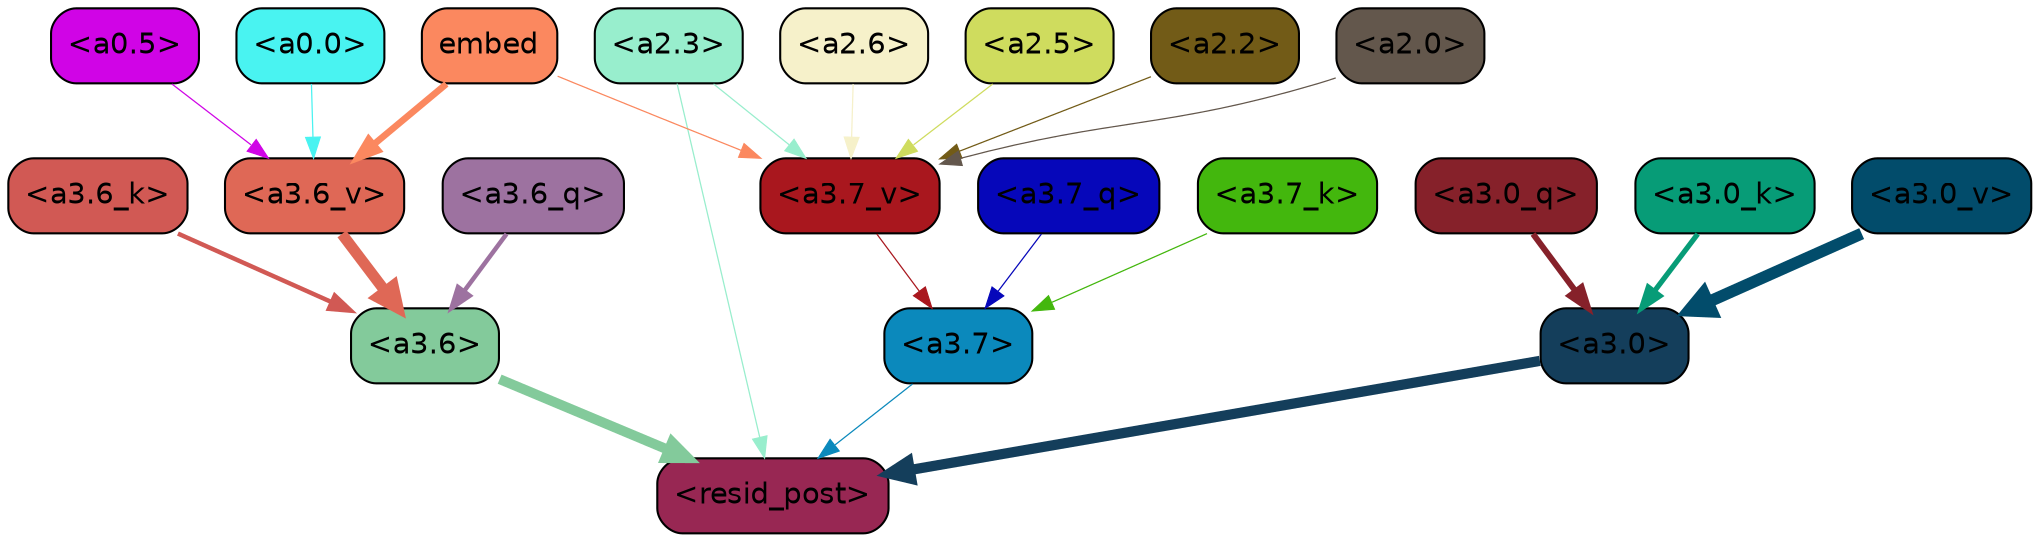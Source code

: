 strict digraph "" {
	graph [bgcolor=transparent,
		layout=dot,
		overlap=false,
		splines=true
	];
	"<a3.7>"	[color=black,
		fillcolor="#0b89bc",
		fontname=Helvetica,
		shape=box,
		style="filled, rounded"];
	"<resid_post>"	[color=black,
		fillcolor="#982753",
		fontname=Helvetica,
		shape=box,
		style="filled, rounded"];
	"<a3.7>" -> "<resid_post>"	[color="#0b89bc",
		penwidth=0.6];
	"<a3.6>"	[color=black,
		fillcolor="#83ca9b",
		fontname=Helvetica,
		shape=box,
		style="filled, rounded"];
	"<a3.6>" -> "<resid_post>"	[color="#83ca9b",
		penwidth=4.751592040061951];
	"<a3.0>"	[color=black,
		fillcolor="#143e5b",
		fontname=Helvetica,
		shape=box,
		style="filled, rounded"];
	"<a3.0>" -> "<resid_post>"	[color="#143e5b",
		penwidth=4.904066681861877];
	"<a2.3>"	[color=black,
		fillcolor="#98eecd",
		fontname=Helvetica,
		shape=box,
		style="filled, rounded"];
	"<a2.3>" -> "<resid_post>"	[color="#98eecd",
		penwidth=0.6];
	"<a3.7_v>"	[color=black,
		fillcolor="#a9171e",
		fontname=Helvetica,
		shape=box,
		style="filled, rounded"];
	"<a2.3>" -> "<a3.7_v>"	[color="#98eecd",
		penwidth=0.6];
	"<a3.7_q>"	[color=black,
		fillcolor="#0607ba",
		fontname=Helvetica,
		shape=box,
		style="filled, rounded"];
	"<a3.7_q>" -> "<a3.7>"	[color="#0607ba",
		penwidth=0.6];
	"<a3.6_q>"	[color=black,
		fillcolor="#9d72a0",
		fontname=Helvetica,
		shape=box,
		style="filled, rounded"];
	"<a3.6_q>" -> "<a3.6>"	[color="#9d72a0",
		penwidth=2.160832464694977];
	"<a3.0_q>"	[color=black,
		fillcolor="#86212a",
		fontname=Helvetica,
		shape=box,
		style="filled, rounded"];
	"<a3.0_q>" -> "<a3.0>"	[color="#86212a",
		penwidth=2.870753765106201];
	"<a3.7_k>"	[color=black,
		fillcolor="#43b70d",
		fontname=Helvetica,
		shape=box,
		style="filled, rounded"];
	"<a3.7_k>" -> "<a3.7>"	[color="#43b70d",
		penwidth=0.6];
	"<a3.6_k>"	[color=black,
		fillcolor="#d15954",
		fontname=Helvetica,
		shape=box,
		style="filled, rounded"];
	"<a3.6_k>" -> "<a3.6>"	[color="#d15954",
		penwidth=2.13908451795578];
	"<a3.0_k>"	[color=black,
		fillcolor="#079c77",
		fontname=Helvetica,
		shape=box,
		style="filled, rounded"];
	"<a3.0_k>" -> "<a3.0>"	[color="#079c77",
		penwidth=2.520303964614868];
	"<a3.7_v>" -> "<a3.7>"	[color="#a9171e",
		penwidth=0.6];
	"<a3.6_v>"	[color=black,
		fillcolor="#df6856",
		fontname=Helvetica,
		shape=box,
		style="filled, rounded"];
	"<a3.6_v>" -> "<a3.6>"	[color="#df6856",
		penwidth=5.297133803367615];
	"<a3.0_v>"	[color=black,
		fillcolor="#024c6b",
		fontname=Helvetica,
		shape=box,
		style="filled, rounded"];
	"<a3.0_v>" -> "<a3.0>"	[color="#024c6b",
		penwidth=5.680712580680847];
	"<a2.6>"	[color=black,
		fillcolor="#f6f1ca",
		fontname=Helvetica,
		shape=box,
		style="filled, rounded"];
	"<a2.6>" -> "<a3.7_v>"	[color="#f6f1ca",
		penwidth=0.6];
	"<a2.5>"	[color=black,
		fillcolor="#cfdc5e",
		fontname=Helvetica,
		shape=box,
		style="filled, rounded"];
	"<a2.5>" -> "<a3.7_v>"	[color="#cfdc5e",
		penwidth=0.6];
	"<a2.2>"	[color=black,
		fillcolor="#725b17",
		fontname=Helvetica,
		shape=box,
		style="filled, rounded"];
	"<a2.2>" -> "<a3.7_v>"	[color="#725b17",
		penwidth=0.6];
	"<a2.0>"	[color=black,
		fillcolor="#63574c",
		fontname=Helvetica,
		shape=box,
		style="filled, rounded"];
	"<a2.0>" -> "<a3.7_v>"	[color="#63574c",
		penwidth=0.6];
	embed	[color=black,
		fillcolor="#fb885f",
		fontname=Helvetica,
		shape=box,
		style="filled, rounded"];
	embed -> "<a3.7_v>"	[color="#fb885f",
		penwidth=0.6];
	embed -> "<a3.6_v>"	[color="#fb885f",
		penwidth=3.1840110421180725];
	"<a0.5>"	[color=black,
		fillcolor="#d004e6",
		fontname=Helvetica,
		shape=box,
		style="filled, rounded"];
	"<a0.5>" -> "<a3.6_v>"	[color="#d004e6",
		penwidth=0.6];
	"<a0.0>"	[color=black,
		fillcolor="#49f3f1",
		fontname=Helvetica,
		shape=box,
		style="filled, rounded"];
	"<a0.0>" -> "<a3.6_v>"	[color="#49f3f1",
		penwidth=0.6];
}

